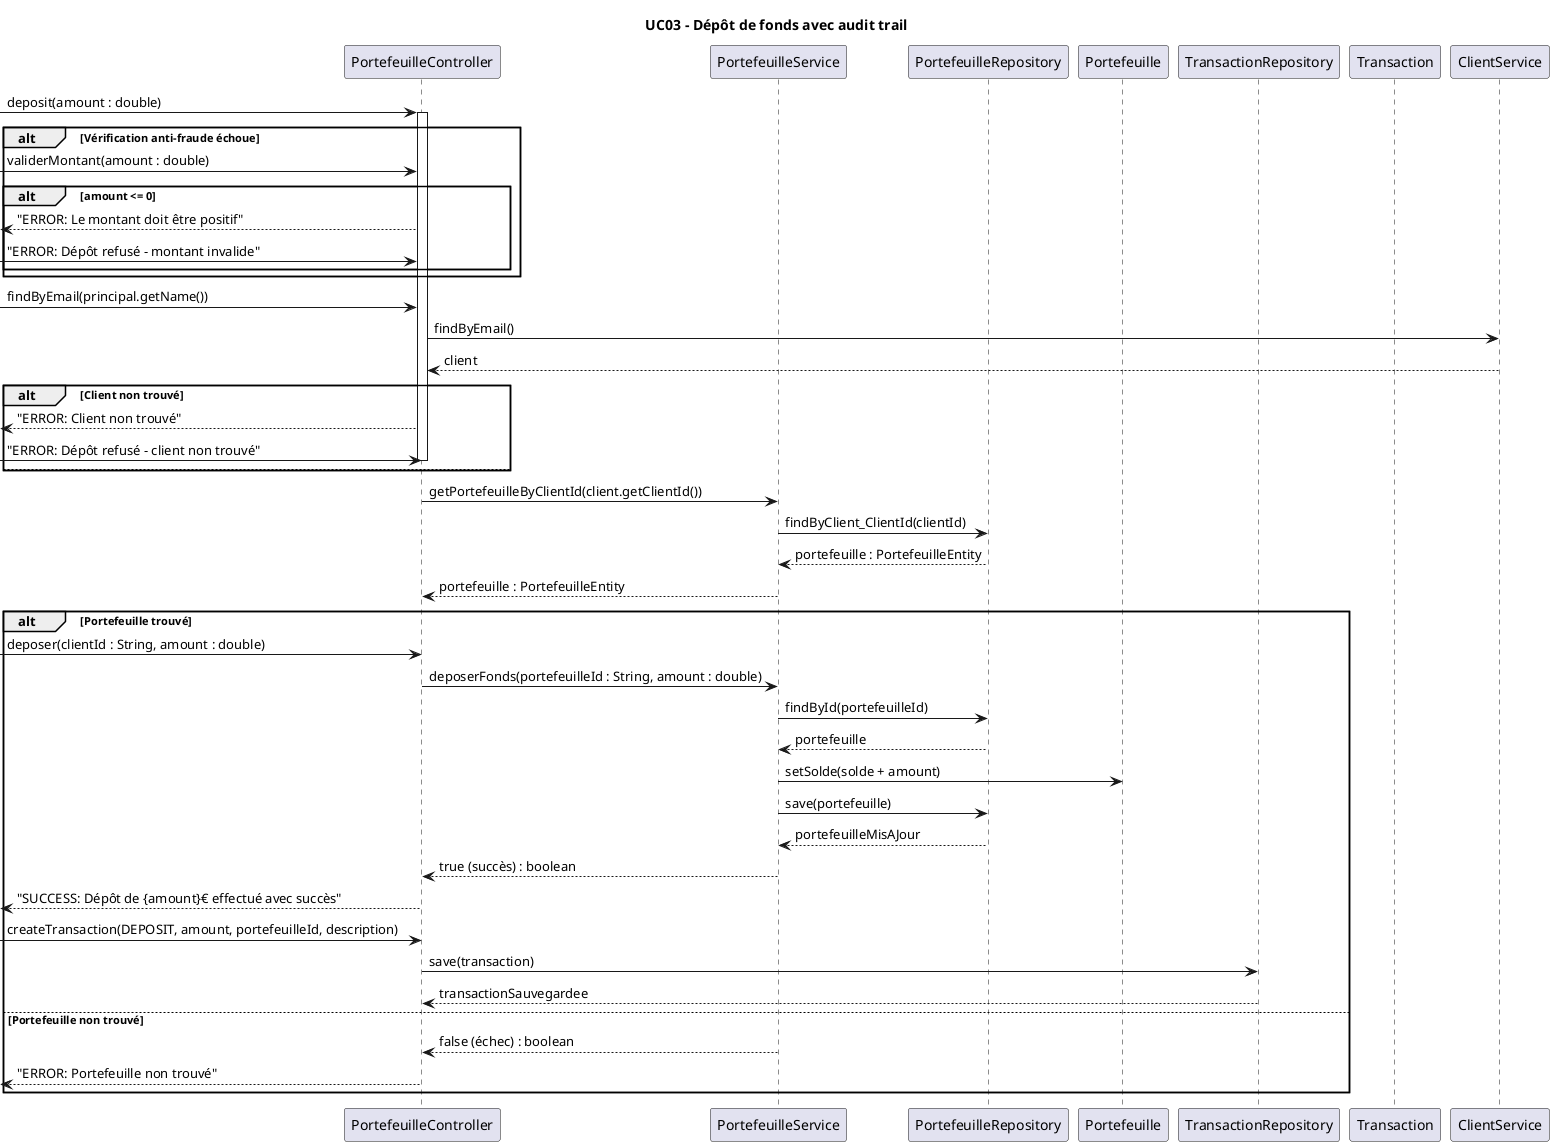 @startuml rdcu_uc03_depot_fonds
title UC03 - Dépôt de fonds avec audit trail

participant "PortefeuilleController" as Controller
participant "PortefeuilleService" as Service
participant "PortefeuilleRepository" as PortefeuilleRepo
participant "Portefeuille" as PortefeuilleEntity
participant "TransactionRepository" as TransactionRepo
participant "Transaction" as TransactionEntity
participant "ClientService" as ClientService

-> Controller : deposit(amount : double)
activate Controller

alt Vérification anti-fraude échoue
    -> Controller : validerMontant(amount : double)
    alt amount <= 0
        <-- Controller : "ERROR: Le montant doit être positif"
        -> Controller : "ERROR: Dépôt refusé - montant invalide"
    end
end

-> Controller : findByEmail(principal.getName())
Controller -> ClientService : findByEmail()
ClientService --> Controller : client

alt Client non trouvé
    <-- Controller : "ERROR: Client non trouvé"
    -> Controller : "ERROR: Dépôt refusé - client non trouvé"
    deactivate Service
    deactivate Controller
else
    ' client trouvé
end

Controller -> Service : getPortefeuilleByClientId(client.getClientId())
Service -> PortefeuilleRepo : findByClient_ClientId(clientId)
PortefeuilleRepo --> Service : portefeuille : PortefeuilleEntity
Service --> Controller : portefeuille : PortefeuilleEntity

alt Portefeuille trouvé
    -> Controller : deposer(clientId : String, amount : double)
    Controller -> Service : deposerFonds(portefeuilleId : String, amount : double)
    Service -> PortefeuilleRepo : findById(portefeuilleId)
    PortefeuilleRepo --> Service : portefeuille
    Service -> PortefeuilleEntity : setSolde(solde + amount)
    Service -> PortefeuilleRepo : save(portefeuille)
    PortefeuilleRepo --> Service : portefeuilleMisAJour
    Service --> Controller : true (succès) : boolean
    <-- Controller : "SUCCESS: Dépôt de {amount}€ effectué avec succès"

    -> Controller : createTransaction(DEPOSIT, amount, portefeuilleId, description)
    Controller -> TransactionRepo : save(transaction)
    TransactionRepo --> Controller : transactionSauvegardee
else Portefeuille non trouvé
    Service --> Controller : false (échec) : boolean
    <-- Controller : "ERROR: Portefeuille non trouvé"
end

deactivate Service
deactivate Controller
@enduml
